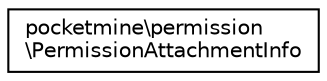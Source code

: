 digraph "Graphical Class Hierarchy"
{
 // INTERACTIVE_SVG=YES
 // LATEX_PDF_SIZE
  edge [fontname="Helvetica",fontsize="10",labelfontname="Helvetica",labelfontsize="10"];
  node [fontname="Helvetica",fontsize="10",shape=record];
  rankdir="LR";
  Node0 [label="pocketmine\\permission\l\\PermissionAttachmentInfo",height=0.2,width=0.4,color="black", fillcolor="white", style="filled",URL="$d5/d9f/classpocketmine_1_1permission_1_1_permission_attachment_info.html",tooltip=" "];
}
